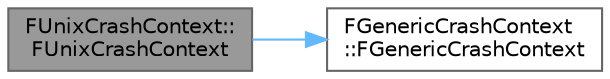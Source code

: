 digraph "FUnixCrashContext::FUnixCrashContext"
{
 // INTERACTIVE_SVG=YES
 // LATEX_PDF_SIZE
  bgcolor="transparent";
  edge [fontname=Helvetica,fontsize=10,labelfontname=Helvetica,labelfontsize=10];
  node [fontname=Helvetica,fontsize=10,shape=box,height=0.2,width=0.4];
  rankdir="LR";
  Node1 [id="Node000001",label="FUnixCrashContext::\lFUnixCrashContext",height=0.2,width=0.4,color="gray40", fillcolor="grey60", style="filled", fontcolor="black",tooltip=" "];
  Node1 -> Node2 [id="edge1_Node000001_Node000002",color="steelblue1",style="solid",tooltip=" "];
  Node2 [id="Node000002",label="FGenericCrashContext\l::FGenericCrashContext",height=0.2,width=0.4,color="grey40", fillcolor="white", style="filled",URL="$d5/dc2/structFGenericCrashContext.html#a354d80850c8a63197cd156f76f13707d",tooltip="Default constructor."];
}
